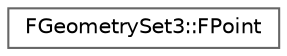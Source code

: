 digraph "Graphical Class Hierarchy"
{
 // INTERACTIVE_SVG=YES
 // LATEX_PDF_SIZE
  bgcolor="transparent";
  edge [fontname=Helvetica,fontsize=10,labelfontname=Helvetica,labelfontsize=10];
  node [fontname=Helvetica,fontsize=10,shape=box,height=0.2,width=0.4];
  rankdir="LR";
  Node0 [id="Node000000",label="FGeometrySet3::FPoint",height=0.2,width=0.4,color="grey40", fillcolor="white", style="filled",URL="$db/dc9/structFGeometrySet3_1_1FPoint.html",tooltip=" "];
}
